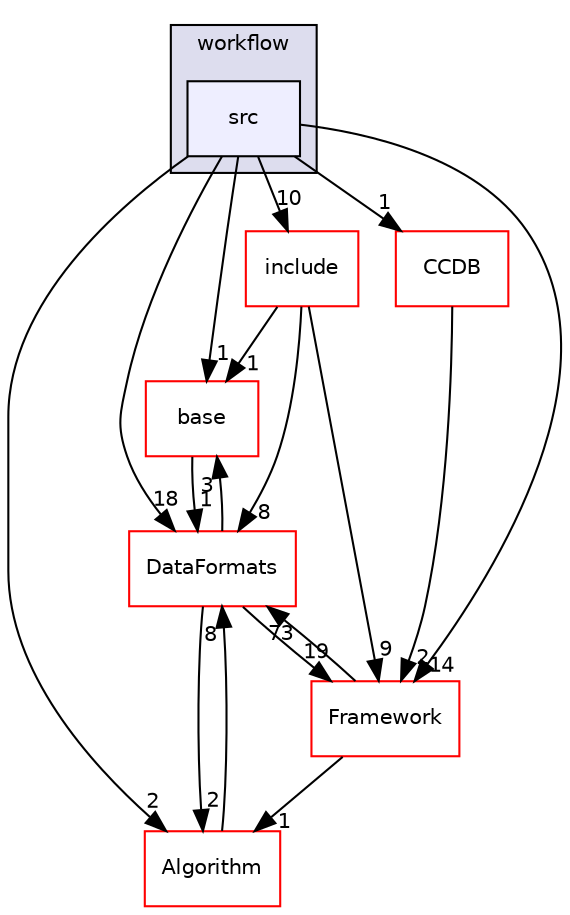 digraph "/home/travis/build/AliceO2Group/AliceO2/Detectors/PHOS/workflow/src" {
  bgcolor=transparent;
  compound=true
  node [ fontsize="10", fontname="Helvetica"];
  edge [ labelfontsize="10", labelfontname="Helvetica"];
  subgraph clusterdir_f023896f16295b508dee7254d9ce4010 {
    graph [ bgcolor="#ddddee", pencolor="black", label="workflow" fontname="Helvetica", fontsize="10", URL="dir_f023896f16295b508dee7254d9ce4010.html"]
  dir_97ec7fd3bda67f53659eef6b4e3ea97c [shape=box, label="src", style="filled", fillcolor="#eeeeff", pencolor="black", URL="dir_97ec7fd3bda67f53659eef6b4e3ea97c.html"];
  }
  dir_9a0b85f4762b447524757a410a4669a6 [shape=box label="include" color="red" URL="dir_9a0b85f4762b447524757a410a4669a6.html"];
  dir_fa21b46838f21636bfdcc60e4853f0ed [shape=box label="base" color="red" URL="dir_fa21b46838f21636bfdcc60e4853f0ed.html"];
  dir_6af676bf18881990e4083e191d0e63e0 [shape=box label="CCDB" color="red" URL="dir_6af676bf18881990e4083e191d0e63e0.html"];
  dir_8ba487e25de5ee77e05e9dce7582cb98 [shape=box label="Algorithm" color="red" URL="dir_8ba487e25de5ee77e05e9dce7582cb98.html"];
  dir_bcbb2cf9a3d3d83e5515c82071a07177 [shape=box label="Framework" color="red" URL="dir_bcbb2cf9a3d3d83e5515c82071a07177.html"];
  dir_2171f7ec022c5423887b07c69b2f5b48 [shape=box label="DataFormats" color="red" URL="dir_2171f7ec022c5423887b07c69b2f5b48.html"];
  dir_9a0b85f4762b447524757a410a4669a6->dir_fa21b46838f21636bfdcc60e4853f0ed [headlabel="1", labeldistance=1.5 headhref="dir_000418_000225.html"];
  dir_9a0b85f4762b447524757a410a4669a6->dir_bcbb2cf9a3d3d83e5515c82071a07177 [headlabel="9", labeldistance=1.5 headhref="dir_000418_000063.html"];
  dir_9a0b85f4762b447524757a410a4669a6->dir_2171f7ec022c5423887b07c69b2f5b48 [headlabel="8", labeldistance=1.5 headhref="dir_000418_000090.html"];
  dir_fa21b46838f21636bfdcc60e4853f0ed->dir_2171f7ec022c5423887b07c69b2f5b48 [headlabel="1", labeldistance=1.5 headhref="dir_000225_000090.html"];
  dir_6af676bf18881990e4083e191d0e63e0->dir_bcbb2cf9a3d3d83e5515c82071a07177 [headlabel="2", labeldistance=1.5 headhref="dir_000028_000063.html"];
  dir_8ba487e25de5ee77e05e9dce7582cb98->dir_2171f7ec022c5423887b07c69b2f5b48 [headlabel="8", labeldistance=1.5 headhref="dir_000000_000090.html"];
  dir_bcbb2cf9a3d3d83e5515c82071a07177->dir_8ba487e25de5ee77e05e9dce7582cb98 [headlabel="1", labeldistance=1.5 headhref="dir_000063_000000.html"];
  dir_bcbb2cf9a3d3d83e5515c82071a07177->dir_2171f7ec022c5423887b07c69b2f5b48 [headlabel="73", labeldistance=1.5 headhref="dir_000063_000090.html"];
  dir_2171f7ec022c5423887b07c69b2f5b48->dir_fa21b46838f21636bfdcc60e4853f0ed [headlabel="3", labeldistance=1.5 headhref="dir_000090_000225.html"];
  dir_2171f7ec022c5423887b07c69b2f5b48->dir_8ba487e25de5ee77e05e9dce7582cb98 [headlabel="2", labeldistance=1.5 headhref="dir_000090_000000.html"];
  dir_2171f7ec022c5423887b07c69b2f5b48->dir_bcbb2cf9a3d3d83e5515c82071a07177 [headlabel="19", labeldistance=1.5 headhref="dir_000090_000063.html"];
  dir_97ec7fd3bda67f53659eef6b4e3ea97c->dir_9a0b85f4762b447524757a410a4669a6 [headlabel="10", labeldistance=1.5 headhref="dir_000438_000418.html"];
  dir_97ec7fd3bda67f53659eef6b4e3ea97c->dir_fa21b46838f21636bfdcc60e4853f0ed [headlabel="1", labeldistance=1.5 headhref="dir_000438_000225.html"];
  dir_97ec7fd3bda67f53659eef6b4e3ea97c->dir_6af676bf18881990e4083e191d0e63e0 [headlabel="1", labeldistance=1.5 headhref="dir_000438_000028.html"];
  dir_97ec7fd3bda67f53659eef6b4e3ea97c->dir_8ba487e25de5ee77e05e9dce7582cb98 [headlabel="2", labeldistance=1.5 headhref="dir_000438_000000.html"];
  dir_97ec7fd3bda67f53659eef6b4e3ea97c->dir_bcbb2cf9a3d3d83e5515c82071a07177 [headlabel="14", labeldistance=1.5 headhref="dir_000438_000063.html"];
  dir_97ec7fd3bda67f53659eef6b4e3ea97c->dir_2171f7ec022c5423887b07c69b2f5b48 [headlabel="18", labeldistance=1.5 headhref="dir_000438_000090.html"];
}
